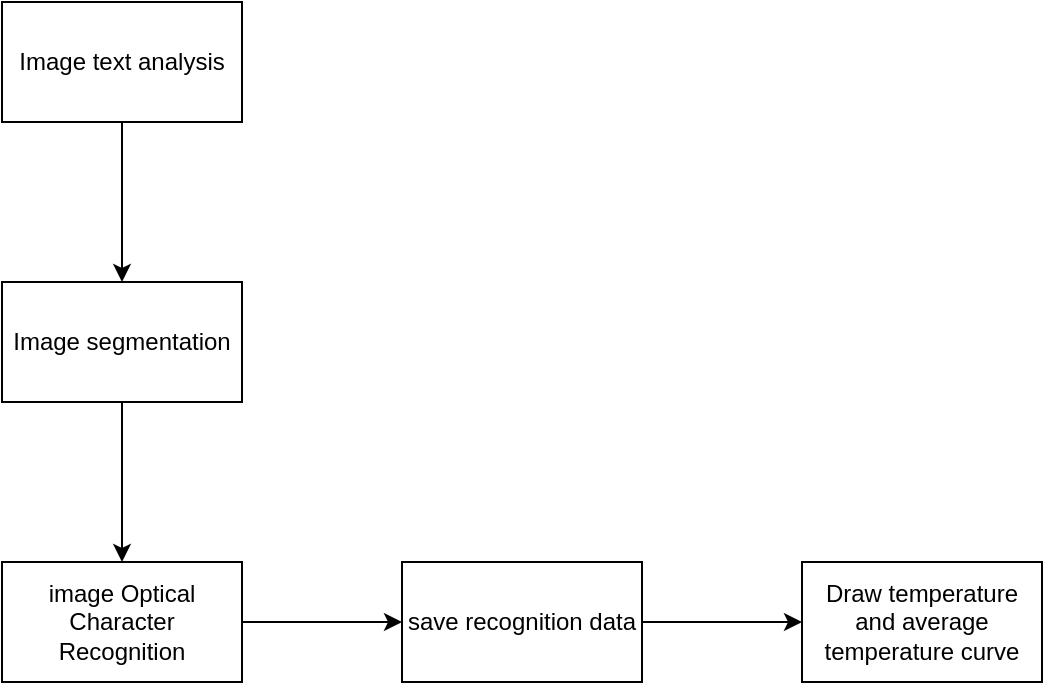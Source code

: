 <mxfile version="20.5.1" type="github">
  <diagram id="LDmr6S2L3XmODTiTm3Y7" name="第 1 页">
    <mxGraphModel dx="996" dy="584" grid="1" gridSize="10" guides="1" tooltips="1" connect="1" arrows="1" fold="1" page="1" pageScale="1" pageWidth="827" pageHeight="1169" math="0" shadow="0">
      <root>
        <mxCell id="0" />
        <mxCell id="1" parent="0" />
        <mxCell id="dZ0xSFoXPHCmKiUfeAUb-3" value="" style="edgeStyle=orthogonalEdgeStyle;rounded=0;orthogonalLoop=1;jettySize=auto;html=1;" edge="1" parent="1" source="dZ0xSFoXPHCmKiUfeAUb-1" target="dZ0xSFoXPHCmKiUfeAUb-2">
          <mxGeometry relative="1" as="geometry" />
        </mxCell>
        <mxCell id="dZ0xSFoXPHCmKiUfeAUb-1" value="Image text analysis" style="rounded=0;whiteSpace=wrap;html=1;" vertex="1" parent="1">
          <mxGeometry x="60" y="40" width="120" height="60" as="geometry" />
        </mxCell>
        <mxCell id="dZ0xSFoXPHCmKiUfeAUb-5" value="" style="edgeStyle=orthogonalEdgeStyle;rounded=0;orthogonalLoop=1;jettySize=auto;html=1;" edge="1" parent="1" source="dZ0xSFoXPHCmKiUfeAUb-2" target="dZ0xSFoXPHCmKiUfeAUb-4">
          <mxGeometry relative="1" as="geometry" />
        </mxCell>
        <mxCell id="dZ0xSFoXPHCmKiUfeAUb-2" value="Image segmentation" style="rounded=0;whiteSpace=wrap;html=1;" vertex="1" parent="1">
          <mxGeometry x="60" y="180" width="120" height="60" as="geometry" />
        </mxCell>
        <mxCell id="dZ0xSFoXPHCmKiUfeAUb-7" value="" style="edgeStyle=orthogonalEdgeStyle;rounded=0;orthogonalLoop=1;jettySize=auto;html=1;" edge="1" parent="1" source="dZ0xSFoXPHCmKiUfeAUb-4" target="dZ0xSFoXPHCmKiUfeAUb-6">
          <mxGeometry relative="1" as="geometry" />
        </mxCell>
        <mxCell id="dZ0xSFoXPHCmKiUfeAUb-4" value="image&amp;nbsp;Optical Character Recognition" style="rounded=0;whiteSpace=wrap;html=1;" vertex="1" parent="1">
          <mxGeometry x="60" y="320" width="120" height="60" as="geometry" />
        </mxCell>
        <mxCell id="dZ0xSFoXPHCmKiUfeAUb-9" value="" style="edgeStyle=orthogonalEdgeStyle;rounded=0;orthogonalLoop=1;jettySize=auto;html=1;" edge="1" parent="1" source="dZ0xSFoXPHCmKiUfeAUb-6" target="dZ0xSFoXPHCmKiUfeAUb-8">
          <mxGeometry relative="1" as="geometry" />
        </mxCell>
        <mxCell id="dZ0xSFoXPHCmKiUfeAUb-6" value="save&amp;nbsp;recognition data" style="whiteSpace=wrap;html=1;rounded=0;" vertex="1" parent="1">
          <mxGeometry x="260" y="320" width="120" height="60" as="geometry" />
        </mxCell>
        <mxCell id="dZ0xSFoXPHCmKiUfeAUb-8" value="Draw temperature and average temperature curve" style="whiteSpace=wrap;html=1;rounded=0;" vertex="1" parent="1">
          <mxGeometry x="460" y="320" width="120" height="60" as="geometry" />
        </mxCell>
      </root>
    </mxGraphModel>
  </diagram>
</mxfile>
